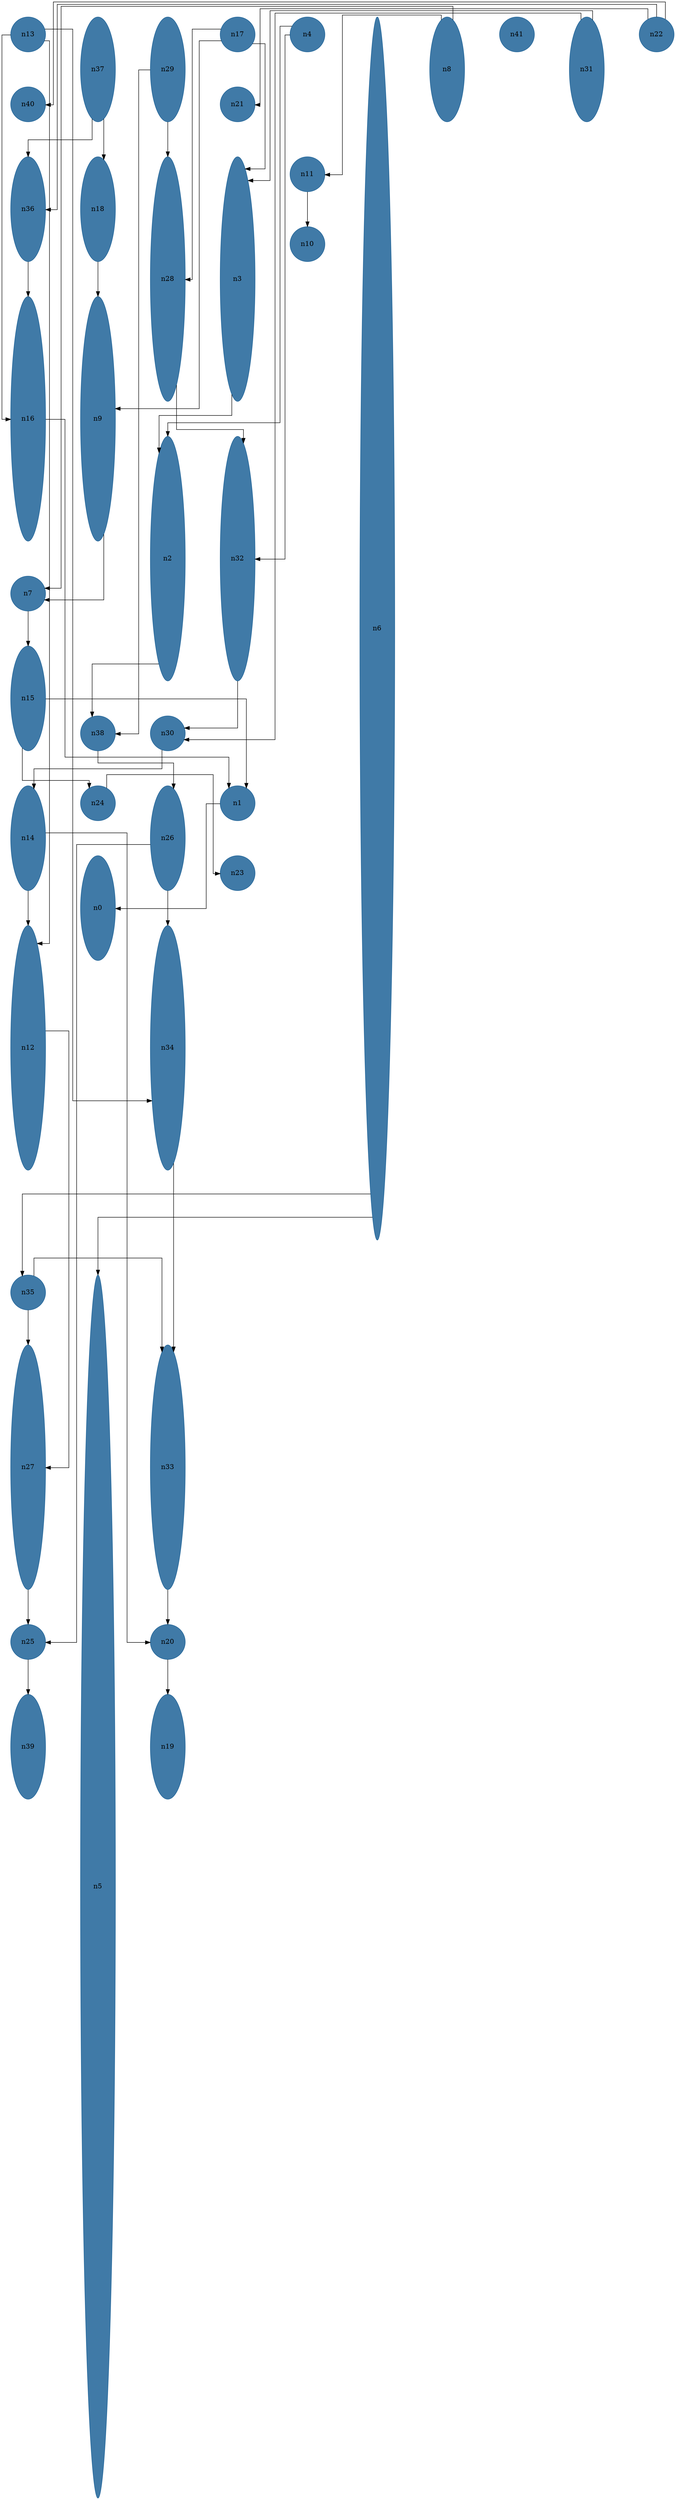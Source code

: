 //do not use DOT to generate pdf use NEATO or FDP
digraph{
layout="neato";
splines="ortho";
n13[shape="ellipse", style="filled", color="#004E8ABF", pos="0,72!", height="1", width="1"];
n13 -> n16;
n13 -> n12;
n13 -> n34;
n37[shape="ellipse", style="filled", color="#004E8ABF", pos="2,71!", height="3", width="1"];
n37 -> n36;
n37 -> n18;
n29[shape="ellipse", style="filled", color="#004E8ABF", pos="4,71!", height="3", width="1"];
n29 -> n38;
n29 -> n28;
n17[shape="ellipse", style="filled", color="#004E8ABF", pos="6,72!", height="1", width="1"];
n17 -> n28;
n17 -> n3;
n17 -> n9;
n4[shape="ellipse", style="filled", color="#004E8ABF", pos="8,72!", height="1", width="1"];
n4 -> n2;
n4 -> n32;
n6[shape="ellipse", style="filled", color="#004E8ABF", pos="10,55!", height="35", width="1"];
n6 -> n35;
n6 -> n5;
n8[shape="ellipse", style="filled", color="#004E8ABF", pos="12,71!", height="3", width="1"];
n8 -> n7;
n8 -> n11;
n41[shape="ellipse", style="filled", color="#004E8ABF", pos="14,72!", height="1", width="1"];
n31[shape="ellipse", style="filled", color="#004E8ABF", pos="16,71!", height="3", width="1"];
n31 -> n3;
n31 -> n30;
n22[shape="ellipse", style="filled", color="#004E8ABF", pos="18,72!", height="1", width="1"];
n22 -> n36;
n22 -> n40;
n22 -> n21;
n40[shape="ellipse", style="filled", color="#004E8ABF", pos="0,70!", height="1", width="1"];
n21[shape="ellipse", style="filled", color="#004E8ABF", pos="6,70!", height="1", width="1"];
n36[shape="ellipse", style="filled", color="#004E8ABF", pos="0,67!", height="3", width="1"];
n36 -> n16;
n18[shape="ellipse", style="filled", color="#004E8ABF", pos="2,67!", height="3", width="1"];
n18 -> n9;
n28[shape="ellipse", style="filled", color="#004E8ABF", pos="4,65!", height="7", width="1"];
n28 -> n32;
n3[shape="ellipse", style="filled", color="#004E8ABF", pos="6,65!", height="7", width="1"];
n3 -> n2;
n11[shape="ellipse", style="filled", color="#004E8ABF", pos="8,68!", height="1", width="1"];
n11 -> n10;
n10[shape="ellipse", style="filled", color="#004E8ABF", pos="8,66!", height="1", width="1"];
n16[shape="ellipse", style="filled", color="#004E8ABF", pos="0,61!", height="7", width="1"];
n16 -> n1;
n9[shape="ellipse", style="filled", color="#004E8ABF", pos="2,61!", height="7", width="1"];
n9 -> n7;
n2[shape="ellipse", style="filled", color="#004E8ABF", pos="4,57!", height="7", width="1"];
n2 -> n38;
n32[shape="ellipse", style="filled", color="#004E8ABF", pos="6,57!", height="7", width="1"];
n32 -> n30;
n7[shape="ellipse", style="filled", color="#004E8ABF", pos="0,56!", height="1", width="1"];
n7 -> n15;
n15[shape="ellipse", style="filled", color="#004E8ABF", pos="0,53!", height="3", width="1"];
n15 -> n24;
n15 -> n1;
n38[shape="ellipse", style="filled", color="#004E8ABF", pos="2,52!", height="1", width="1"];
n38 -> n26;
n30[shape="ellipse", style="filled", color="#004E8ABF", pos="4,52!", height="1", width="1"];
n30 -> n14;
n14[shape="ellipse", style="filled", color="#004E8ABF", pos="0,49!", height="3", width="1"];
n14 -> n20;
n14 -> n12;
n24[shape="ellipse", style="filled", color="#004E8ABF", pos="2,50!", height="1", width="1"];
n24 -> n23;
n26[shape="ellipse", style="filled", color="#004E8ABF", pos="4,49!", height="3", width="1"];
n26 -> n25;
n26 -> n34;
n1[shape="ellipse", style="filled", color="#004E8ABF", pos="6,50!", height="1", width="1"];
n1 -> n0;
n0[shape="ellipse", style="filled", color="#004E8ABF", pos="2,47!", height="3", width="1"];
n23[shape="ellipse", style="filled", color="#004E8ABF", pos="6,48!", height="1", width="1"];
n12[shape="ellipse", style="filled", color="#004E8ABF", pos="0,43!", height="7", width="1"];
n12 -> n27;
n34[shape="ellipse", style="filled", color="#004E8ABF", pos="4,43!", height="7", width="1"];
n34 -> n33;
n35[shape="ellipse", style="filled", color="#004E8ABF", pos="0,36!", height="1", width="1"];
n35 -> n27;
n35 -> n33;
n5[shape="ellipse", style="filled", color="#004E8ABF", pos="2,19!", height="35", width="1"];
n27[shape="ellipse", style="filled", color="#004E8ABF", pos="0,31!", height="7", width="1"];
n27 -> n25;
n33[shape="ellipse", style="filled", color="#004E8ABF", pos="4,31!", height="7", width="1"];
n33 -> n20;
n25[shape="ellipse", style="filled", color="#004E8ABF", pos="0,26!", height="1", width="1"];
n25 -> n39;
n20[shape="ellipse", style="filled", color="#004E8ABF", pos="4,26!", height="1", width="1"];
n20 -> n19;
n39[shape="ellipse", style="filled", color="#004E8ABF", pos="0,23!", height="3", width="1"];
n19[shape="ellipse", style="filled", color="#004E8ABF", pos="4,23!", height="3", width="1"];
}